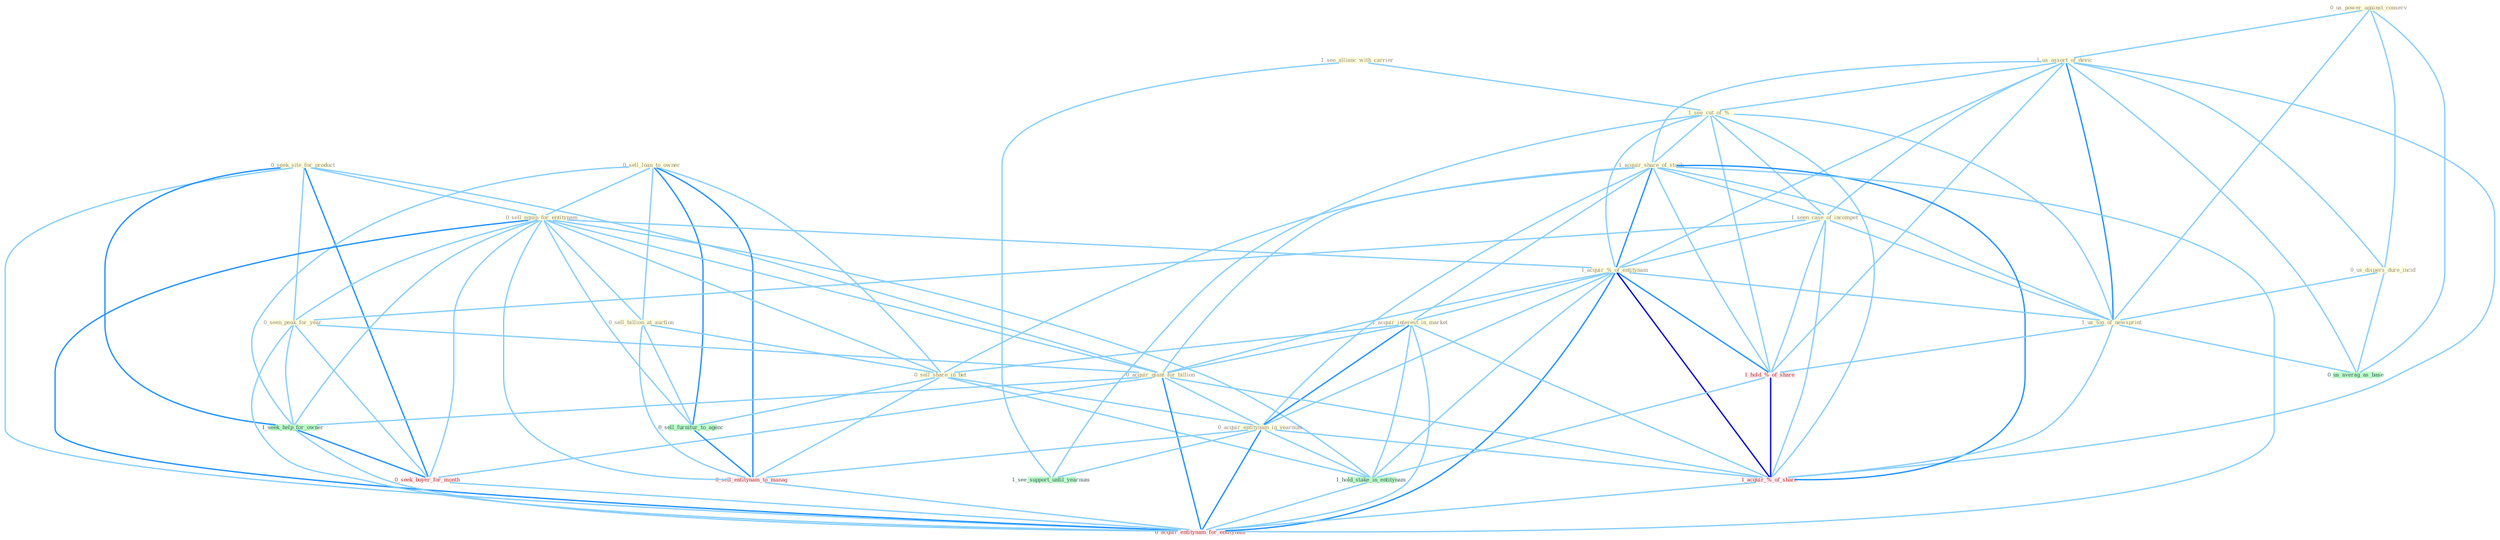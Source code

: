 Graph G{ 
    node
    [shape=polygon,style=filled,width=.5,height=.06,color="#BDFCC9",fixedsize=true,fontsize=4,
    fontcolor="#2f4f4f"];
    {node
    [color="#ffffe0", fontcolor="#8b7d6b"] "1_see_allianc_with_carrier " "0_us_power_against_conserv " "1_us_assort_of_devic " "0_seek_site_for_product " "0_sell_loan_to_owner " "0_sell_equip_for_entitynam " "1_see_cut_of_% " "1_acquir_share_of_stock " "1_seen_case_of_incompet " "1_acquir_%_of_entitynam " "1_acquir_interest_in_market " "0_sell_billion_at_auction " "0_seen_peak_for_year " "0_us_dispers_dure_incid " "0_sell_share_in_bet " "1_us_ton_of_newsprint " "0_acquir_giant_for_billion " "0_acquir_entitynam_in_yearnum "}
{node [color="#fff0f5", fontcolor="#b22222"] "1_hold_%_of_share " "0_seek_buyer_for_month " "1_acquir_%_of_share " "0_sell_entitynam_to_manag " "0_acquir_entitynam_for_entitynam "}
edge [color="#B0E2FF"];

	"1_see_allianc_with_carrier " -- "1_see_cut_of_% " [w="1", color="#87cefa" ];
	"1_see_allianc_with_carrier " -- "1_see_support_until_yearnum " [w="1", color="#87cefa" ];
	"0_us_power_against_conserv " -- "1_us_assort_of_devic " [w="1", color="#87cefa" ];
	"0_us_power_against_conserv " -- "0_us_dispers_dure_incid " [w="1", color="#87cefa" ];
	"0_us_power_against_conserv " -- "1_us_ton_of_newsprint " [w="1", color="#87cefa" ];
	"0_us_power_against_conserv " -- "0_us_averag_as_base " [w="1", color="#87cefa" ];
	"1_us_assort_of_devic " -- "1_see_cut_of_% " [w="1", color="#87cefa" ];
	"1_us_assort_of_devic " -- "1_acquir_share_of_stock " [w="1", color="#87cefa" ];
	"1_us_assort_of_devic " -- "1_seen_case_of_incompet " [w="1", color="#87cefa" ];
	"1_us_assort_of_devic " -- "1_acquir_%_of_entitynam " [w="1", color="#87cefa" ];
	"1_us_assort_of_devic " -- "0_us_dispers_dure_incid " [w="1", color="#87cefa" ];
	"1_us_assort_of_devic " -- "1_us_ton_of_newsprint " [w="2", color="#1e90ff" , len=0.8];
	"1_us_assort_of_devic " -- "1_hold_%_of_share " [w="1", color="#87cefa" ];
	"1_us_assort_of_devic " -- "1_acquir_%_of_share " [w="1", color="#87cefa" ];
	"1_us_assort_of_devic " -- "0_us_averag_as_base " [w="1", color="#87cefa" ];
	"0_seek_site_for_product " -- "0_sell_equip_for_entitynam " [w="1", color="#87cefa" ];
	"0_seek_site_for_product " -- "0_seen_peak_for_year " [w="1", color="#87cefa" ];
	"0_seek_site_for_product " -- "0_acquir_giant_for_billion " [w="1", color="#87cefa" ];
	"0_seek_site_for_product " -- "1_seek_help_for_owner " [w="2", color="#1e90ff" , len=0.8];
	"0_seek_site_for_product " -- "0_seek_buyer_for_month " [w="2", color="#1e90ff" , len=0.8];
	"0_seek_site_for_product " -- "0_acquir_entitynam_for_entitynam " [w="1", color="#87cefa" ];
	"0_sell_loan_to_owner " -- "0_sell_equip_for_entitynam " [w="1", color="#87cefa" ];
	"0_sell_loan_to_owner " -- "0_sell_billion_at_auction " [w="1", color="#87cefa" ];
	"0_sell_loan_to_owner " -- "0_sell_share_in_bet " [w="1", color="#87cefa" ];
	"0_sell_loan_to_owner " -- "1_seek_help_for_owner " [w="1", color="#87cefa" ];
	"0_sell_loan_to_owner " -- "0_sell_furnitur_to_agenc " [w="2", color="#1e90ff" , len=0.8];
	"0_sell_loan_to_owner " -- "0_sell_entitynam_to_manag " [w="2", color="#1e90ff" , len=0.8];
	"0_sell_equip_for_entitynam " -- "1_acquir_%_of_entitynam " [w="1", color="#87cefa" ];
	"0_sell_equip_for_entitynam " -- "0_sell_billion_at_auction " [w="1", color="#87cefa" ];
	"0_sell_equip_for_entitynam " -- "0_seen_peak_for_year " [w="1", color="#87cefa" ];
	"0_sell_equip_for_entitynam " -- "0_sell_share_in_bet " [w="1", color="#87cefa" ];
	"0_sell_equip_for_entitynam " -- "0_acquir_giant_for_billion " [w="1", color="#87cefa" ];
	"0_sell_equip_for_entitynam " -- "1_hold_stake_in_entitynam " [w="1", color="#87cefa" ];
	"0_sell_equip_for_entitynam " -- "1_seek_help_for_owner " [w="1", color="#87cefa" ];
	"0_sell_equip_for_entitynam " -- "0_seek_buyer_for_month " [w="1", color="#87cefa" ];
	"0_sell_equip_for_entitynam " -- "0_sell_furnitur_to_agenc " [w="1", color="#87cefa" ];
	"0_sell_equip_for_entitynam " -- "0_sell_entitynam_to_manag " [w="1", color="#87cefa" ];
	"0_sell_equip_for_entitynam " -- "0_acquir_entitynam_for_entitynam " [w="2", color="#1e90ff" , len=0.8];
	"1_see_cut_of_% " -- "1_acquir_share_of_stock " [w="1", color="#87cefa" ];
	"1_see_cut_of_% " -- "1_seen_case_of_incompet " [w="1", color="#87cefa" ];
	"1_see_cut_of_% " -- "1_acquir_%_of_entitynam " [w="1", color="#87cefa" ];
	"1_see_cut_of_% " -- "1_us_ton_of_newsprint " [w="1", color="#87cefa" ];
	"1_see_cut_of_% " -- "1_hold_%_of_share " [w="1", color="#87cefa" ];
	"1_see_cut_of_% " -- "1_acquir_%_of_share " [w="1", color="#87cefa" ];
	"1_see_cut_of_% " -- "1_see_support_until_yearnum " [w="1", color="#87cefa" ];
	"1_acquir_share_of_stock " -- "1_seen_case_of_incompet " [w="1", color="#87cefa" ];
	"1_acquir_share_of_stock " -- "1_acquir_%_of_entitynam " [w="2", color="#1e90ff" , len=0.8];
	"1_acquir_share_of_stock " -- "1_acquir_interest_in_market " [w="1", color="#87cefa" ];
	"1_acquir_share_of_stock " -- "0_sell_share_in_bet " [w="1", color="#87cefa" ];
	"1_acquir_share_of_stock " -- "1_us_ton_of_newsprint " [w="1", color="#87cefa" ];
	"1_acquir_share_of_stock " -- "0_acquir_giant_for_billion " [w="1", color="#87cefa" ];
	"1_acquir_share_of_stock " -- "0_acquir_entitynam_in_yearnum " [w="1", color="#87cefa" ];
	"1_acquir_share_of_stock " -- "1_hold_%_of_share " [w="1", color="#87cefa" ];
	"1_acquir_share_of_stock " -- "1_acquir_%_of_share " [w="2", color="#1e90ff" , len=0.8];
	"1_acquir_share_of_stock " -- "0_acquir_entitynam_for_entitynam " [w="1", color="#87cefa" ];
	"1_seen_case_of_incompet " -- "1_acquir_%_of_entitynam " [w="1", color="#87cefa" ];
	"1_seen_case_of_incompet " -- "0_seen_peak_for_year " [w="1", color="#87cefa" ];
	"1_seen_case_of_incompet " -- "1_us_ton_of_newsprint " [w="1", color="#87cefa" ];
	"1_seen_case_of_incompet " -- "1_hold_%_of_share " [w="1", color="#87cefa" ];
	"1_seen_case_of_incompet " -- "1_acquir_%_of_share " [w="1", color="#87cefa" ];
	"1_acquir_%_of_entitynam " -- "1_acquir_interest_in_market " [w="1", color="#87cefa" ];
	"1_acquir_%_of_entitynam " -- "1_us_ton_of_newsprint " [w="1", color="#87cefa" ];
	"1_acquir_%_of_entitynam " -- "0_acquir_giant_for_billion " [w="1", color="#87cefa" ];
	"1_acquir_%_of_entitynam " -- "0_acquir_entitynam_in_yearnum " [w="1", color="#87cefa" ];
	"1_acquir_%_of_entitynam " -- "1_hold_%_of_share " [w="2", color="#1e90ff" , len=0.8];
	"1_acquir_%_of_entitynam " -- "1_hold_stake_in_entitynam " [w="1", color="#87cefa" ];
	"1_acquir_%_of_entitynam " -- "1_acquir_%_of_share " [w="3", color="#0000cd" , len=0.6];
	"1_acquir_%_of_entitynam " -- "0_acquir_entitynam_for_entitynam " [w="2", color="#1e90ff" , len=0.8];
	"1_acquir_interest_in_market " -- "0_sell_share_in_bet " [w="1", color="#87cefa" ];
	"1_acquir_interest_in_market " -- "0_acquir_giant_for_billion " [w="1", color="#87cefa" ];
	"1_acquir_interest_in_market " -- "0_acquir_entitynam_in_yearnum " [w="2", color="#1e90ff" , len=0.8];
	"1_acquir_interest_in_market " -- "1_hold_stake_in_entitynam " [w="1", color="#87cefa" ];
	"1_acquir_interest_in_market " -- "1_acquir_%_of_share " [w="1", color="#87cefa" ];
	"1_acquir_interest_in_market " -- "0_acquir_entitynam_for_entitynam " [w="1", color="#87cefa" ];
	"0_sell_billion_at_auction " -- "0_sell_share_in_bet " [w="1", color="#87cefa" ];
	"0_sell_billion_at_auction " -- "0_sell_furnitur_to_agenc " [w="1", color="#87cefa" ];
	"0_sell_billion_at_auction " -- "0_sell_entitynam_to_manag " [w="1", color="#87cefa" ];
	"0_seen_peak_for_year " -- "0_acquir_giant_for_billion " [w="1", color="#87cefa" ];
	"0_seen_peak_for_year " -- "1_seek_help_for_owner " [w="1", color="#87cefa" ];
	"0_seen_peak_for_year " -- "0_seek_buyer_for_month " [w="1", color="#87cefa" ];
	"0_seen_peak_for_year " -- "0_acquir_entitynam_for_entitynam " [w="1", color="#87cefa" ];
	"0_us_dispers_dure_incid " -- "1_us_ton_of_newsprint " [w="1", color="#87cefa" ];
	"0_us_dispers_dure_incid " -- "0_us_averag_as_base " [w="1", color="#87cefa" ];
	"0_sell_share_in_bet " -- "0_acquir_entitynam_in_yearnum " [w="1", color="#87cefa" ];
	"0_sell_share_in_bet " -- "1_hold_stake_in_entitynam " [w="1", color="#87cefa" ];
	"0_sell_share_in_bet " -- "0_sell_furnitur_to_agenc " [w="1", color="#87cefa" ];
	"0_sell_share_in_bet " -- "0_sell_entitynam_to_manag " [w="1", color="#87cefa" ];
	"1_us_ton_of_newsprint " -- "1_hold_%_of_share " [w="1", color="#87cefa" ];
	"1_us_ton_of_newsprint " -- "1_acquir_%_of_share " [w="1", color="#87cefa" ];
	"1_us_ton_of_newsprint " -- "0_us_averag_as_base " [w="1", color="#87cefa" ];
	"0_acquir_giant_for_billion " -- "0_acquir_entitynam_in_yearnum " [w="1", color="#87cefa" ];
	"0_acquir_giant_for_billion " -- "1_seek_help_for_owner " [w="1", color="#87cefa" ];
	"0_acquir_giant_for_billion " -- "0_seek_buyer_for_month " [w="1", color="#87cefa" ];
	"0_acquir_giant_for_billion " -- "1_acquir_%_of_share " [w="1", color="#87cefa" ];
	"0_acquir_giant_for_billion " -- "0_acquir_entitynam_for_entitynam " [w="2", color="#1e90ff" , len=0.8];
	"0_acquir_entitynam_in_yearnum " -- "1_hold_stake_in_entitynam " [w="1", color="#87cefa" ];
	"0_acquir_entitynam_in_yearnum " -- "1_acquir_%_of_share " [w="1", color="#87cefa" ];
	"0_acquir_entitynam_in_yearnum " -- "1_see_support_until_yearnum " [w="1", color="#87cefa" ];
	"0_acquir_entitynam_in_yearnum " -- "0_sell_entitynam_to_manag " [w="1", color="#87cefa" ];
	"0_acquir_entitynam_in_yearnum " -- "0_acquir_entitynam_for_entitynam " [w="2", color="#1e90ff" , len=0.8];
	"1_hold_%_of_share " -- "1_hold_stake_in_entitynam " [w="1", color="#87cefa" ];
	"1_hold_%_of_share " -- "1_acquir_%_of_share " [w="3", color="#0000cd" , len=0.6];
	"1_hold_stake_in_entitynam " -- "0_acquir_entitynam_for_entitynam " [w="1", color="#87cefa" ];
	"1_seek_help_for_owner " -- "0_seek_buyer_for_month " [w="2", color="#1e90ff" , len=0.8];
	"1_seek_help_for_owner " -- "0_acquir_entitynam_for_entitynam " [w="1", color="#87cefa" ];
	"0_seek_buyer_for_month " -- "0_acquir_entitynam_for_entitynam " [w="1", color="#87cefa" ];
	"1_acquir_%_of_share " -- "0_acquir_entitynam_for_entitynam " [w="1", color="#87cefa" ];
	"0_sell_furnitur_to_agenc " -- "0_sell_entitynam_to_manag " [w="2", color="#1e90ff" , len=0.8];
	"0_sell_entitynam_to_manag " -- "0_acquir_entitynam_for_entitynam " [w="1", color="#87cefa" ];
}